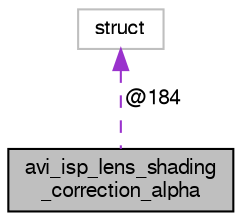 digraph "avi_isp_lens_shading_correction_alpha"
{
  edge [fontname="FreeSans",fontsize="10",labelfontname="FreeSans",labelfontsize="10"];
  node [fontname="FreeSans",fontsize="10",shape=record];
  Node1 [label="avi_isp_lens_shading\l_correction_alpha",height=0.2,width=0.4,color="black", fillcolor="grey75", style="filled", fontcolor="black"];
  Node2 -> Node1 [dir="back",color="darkorchid3",fontsize="10",style="dashed",label=" @184" ,fontname="FreeSans"];
  Node2 [label="struct",height=0.2,width=0.4,color="grey75", fillcolor="white", style="filled"];
}
